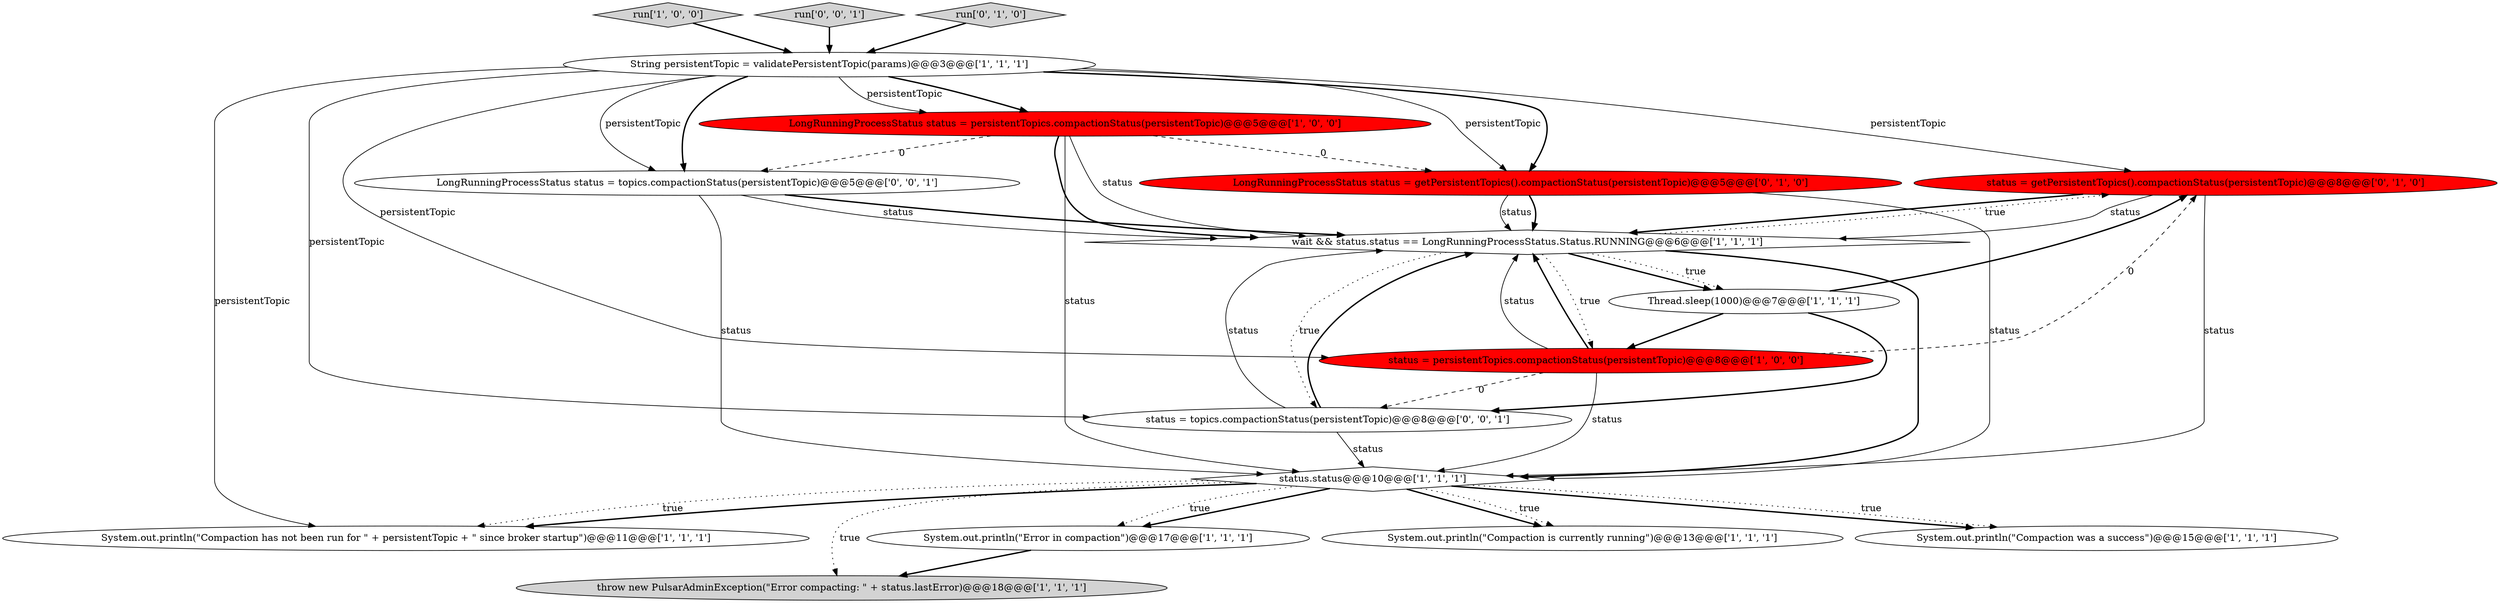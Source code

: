 digraph {
2 [style = filled, label = "System.out.println(\"Error in compaction\")@@@17@@@['1', '1', '1']", fillcolor = white, shape = ellipse image = "AAA0AAABBB1BBB"];
5 [style = filled, label = "throw new PulsarAdminException(\"Error compacting: \" + status.lastError)@@@18@@@['1', '1', '1']", fillcolor = lightgray, shape = ellipse image = "AAA0AAABBB1BBB"];
3 [style = filled, label = "System.out.println(\"Compaction has not been run for \" + persistentTopic + \" since broker startup\")@@@11@@@['1', '1', '1']", fillcolor = white, shape = ellipse image = "AAA0AAABBB1BBB"];
0 [style = filled, label = "run['1', '0', '0']", fillcolor = lightgray, shape = diamond image = "AAA0AAABBB1BBB"];
8 [style = filled, label = "System.out.println(\"Compaction is currently running\")@@@13@@@['1', '1', '1']", fillcolor = white, shape = ellipse image = "AAA0AAABBB1BBB"];
12 [style = filled, label = "status = getPersistentTopics().compactionStatus(persistentTopic)@@@8@@@['0', '1', '0']", fillcolor = red, shape = ellipse image = "AAA1AAABBB2BBB"];
9 [style = filled, label = "String persistentTopic = validatePersistentTopic(params)@@@3@@@['1', '1', '1']", fillcolor = white, shape = ellipse image = "AAA0AAABBB1BBB"];
7 [style = filled, label = "wait && status.status == LongRunningProcessStatus.Status.RUNNING@@@6@@@['1', '1', '1']", fillcolor = white, shape = diamond image = "AAA0AAABBB1BBB"];
13 [style = filled, label = "LongRunningProcessStatus status = getPersistentTopics().compactionStatus(persistentTopic)@@@5@@@['0', '1', '0']", fillcolor = red, shape = ellipse image = "AAA1AAABBB2BBB"];
4 [style = filled, label = "Thread.sleep(1000)@@@7@@@['1', '1', '1']", fillcolor = white, shape = ellipse image = "AAA0AAABBB1BBB"];
15 [style = filled, label = "LongRunningProcessStatus status = topics.compactionStatus(persistentTopic)@@@5@@@['0', '0', '1']", fillcolor = white, shape = ellipse image = "AAA0AAABBB3BBB"];
10 [style = filled, label = "LongRunningProcessStatus status = persistentTopics.compactionStatus(persistentTopic)@@@5@@@['1', '0', '0']", fillcolor = red, shape = ellipse image = "AAA1AAABBB1BBB"];
11 [style = filled, label = "status.status@@@10@@@['1', '1', '1']", fillcolor = white, shape = diamond image = "AAA0AAABBB1BBB"];
17 [style = filled, label = "status = topics.compactionStatus(persistentTopic)@@@8@@@['0', '0', '1']", fillcolor = white, shape = ellipse image = "AAA0AAABBB3BBB"];
16 [style = filled, label = "run['0', '0', '1']", fillcolor = lightgray, shape = diamond image = "AAA0AAABBB3BBB"];
14 [style = filled, label = "run['0', '1', '0']", fillcolor = lightgray, shape = diamond image = "AAA0AAABBB2BBB"];
1 [style = filled, label = "System.out.println(\"Compaction was a success\")@@@15@@@['1', '1', '1']", fillcolor = white, shape = ellipse image = "AAA0AAABBB1BBB"];
6 [style = filled, label = "status = persistentTopics.compactionStatus(persistentTopic)@@@8@@@['1', '0', '0']", fillcolor = red, shape = ellipse image = "AAA1AAABBB1BBB"];
10->15 [style = dashed, label="0"];
9->13 [style = solid, label="persistentTopic"];
7->6 [style = dotted, label="true"];
9->6 [style = solid, label="persistentTopic"];
17->11 [style = solid, label="status"];
12->7 [style = solid, label="status"];
13->11 [style = solid, label="status"];
7->11 [style = bold, label=""];
0->9 [style = bold, label=""];
4->17 [style = bold, label=""];
15->7 [style = bold, label=""];
4->6 [style = bold, label=""];
11->1 [style = bold, label=""];
11->1 [style = dotted, label="true"];
9->3 [style = solid, label="persistentTopic"];
11->5 [style = dotted, label="true"];
6->17 [style = dashed, label="0"];
7->4 [style = bold, label=""];
9->10 [style = bold, label=""];
10->13 [style = dashed, label="0"];
9->10 [style = solid, label="persistentTopic"];
10->7 [style = bold, label=""];
11->2 [style = bold, label=""];
12->7 [style = bold, label=""];
6->11 [style = solid, label="status"];
7->12 [style = dotted, label="true"];
6->12 [style = dashed, label="0"];
10->11 [style = solid, label="status"];
17->7 [style = bold, label=""];
11->2 [style = dotted, label="true"];
9->12 [style = solid, label="persistentTopic"];
12->11 [style = solid, label="status"];
9->17 [style = solid, label="persistentTopic"];
10->7 [style = solid, label="status"];
11->3 [style = bold, label=""];
17->7 [style = solid, label="status"];
13->7 [style = bold, label=""];
9->15 [style = bold, label=""];
6->7 [style = solid, label="status"];
7->4 [style = dotted, label="true"];
4->12 [style = bold, label=""];
11->8 [style = bold, label=""];
14->9 [style = bold, label=""];
11->8 [style = dotted, label="true"];
15->11 [style = solid, label="status"];
15->7 [style = solid, label="status"];
6->7 [style = bold, label=""];
7->17 [style = dotted, label="true"];
11->3 [style = dotted, label="true"];
9->15 [style = solid, label="persistentTopic"];
16->9 [style = bold, label=""];
13->7 [style = solid, label="status"];
2->5 [style = bold, label=""];
9->13 [style = bold, label=""];
}
